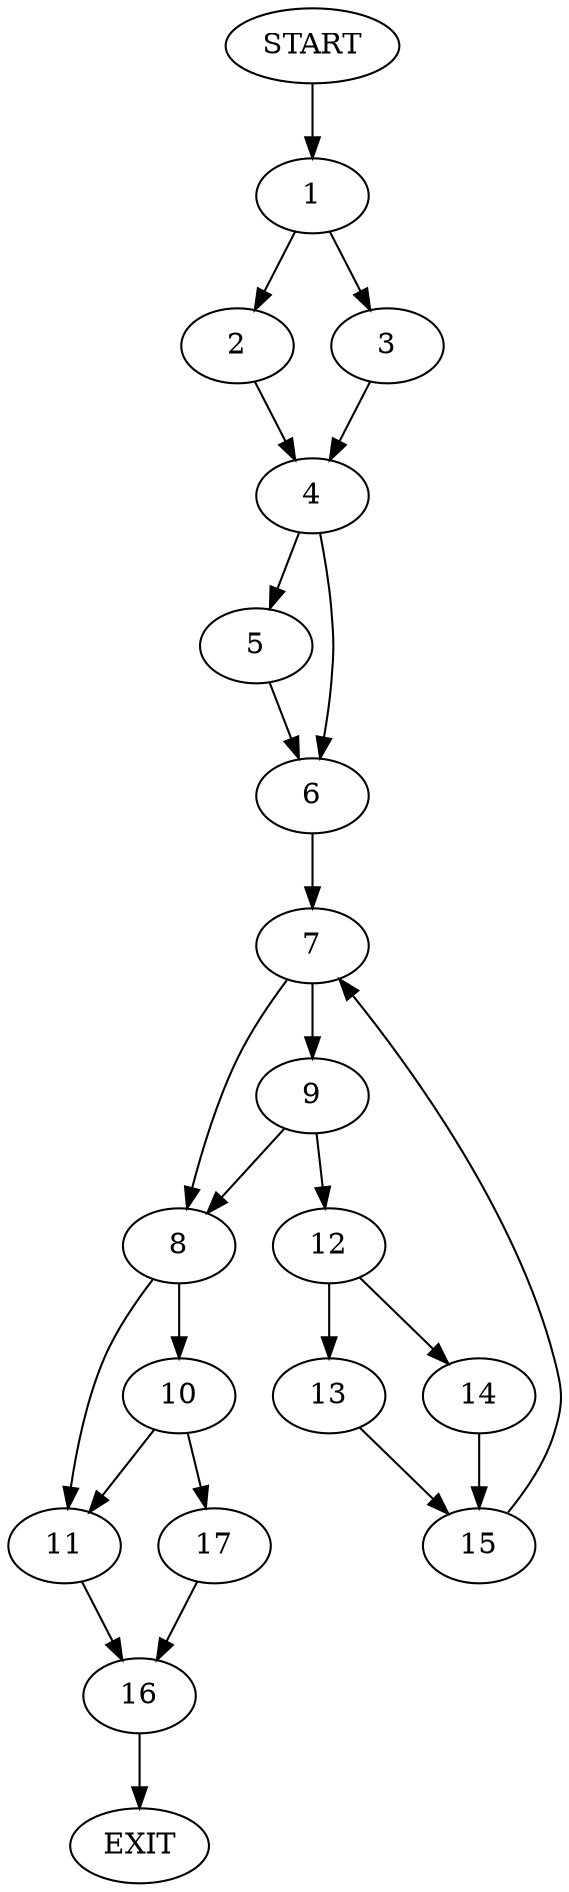 digraph {
0 [label="START"]
18 [label="EXIT"]
0 -> 1
1 -> 2
1 -> 3
2 -> 4
3 -> 4
4 -> 5
4 -> 6
5 -> 6
6 -> 7
7 -> 8
7 -> 9
8 -> 10
8 -> 11
9 -> 12
9 -> 8
12 -> 13
12 -> 14
14 -> 15
13 -> 15
15 -> 7
11 -> 16
10 -> 17
10 -> 11
17 -> 16
16 -> 18
}
